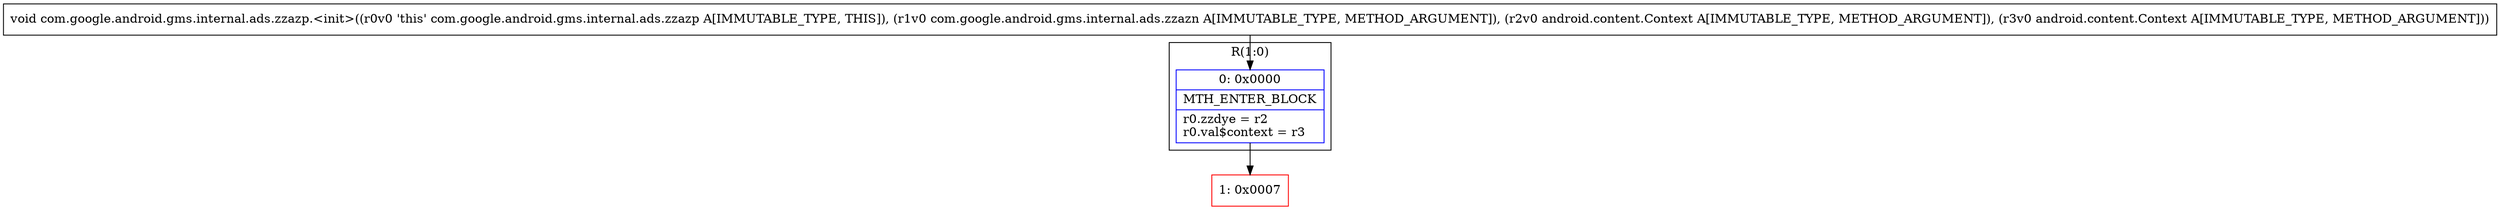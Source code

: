 digraph "CFG forcom.google.android.gms.internal.ads.zzazp.\<init\>(Lcom\/google\/android\/gms\/internal\/ads\/zzazn;Landroid\/content\/Context;Landroid\/content\/Context;)V" {
subgraph cluster_Region_321090743 {
label = "R(1:0)";
node [shape=record,color=blue];
Node_0 [shape=record,label="{0\:\ 0x0000|MTH_ENTER_BLOCK\l|r0.zzdye = r2\lr0.val$context = r3\l}"];
}
Node_1 [shape=record,color=red,label="{1\:\ 0x0007}"];
MethodNode[shape=record,label="{void com.google.android.gms.internal.ads.zzazp.\<init\>((r0v0 'this' com.google.android.gms.internal.ads.zzazp A[IMMUTABLE_TYPE, THIS]), (r1v0 com.google.android.gms.internal.ads.zzazn A[IMMUTABLE_TYPE, METHOD_ARGUMENT]), (r2v0 android.content.Context A[IMMUTABLE_TYPE, METHOD_ARGUMENT]), (r3v0 android.content.Context A[IMMUTABLE_TYPE, METHOD_ARGUMENT])) }"];
MethodNode -> Node_0;
Node_0 -> Node_1;
}

